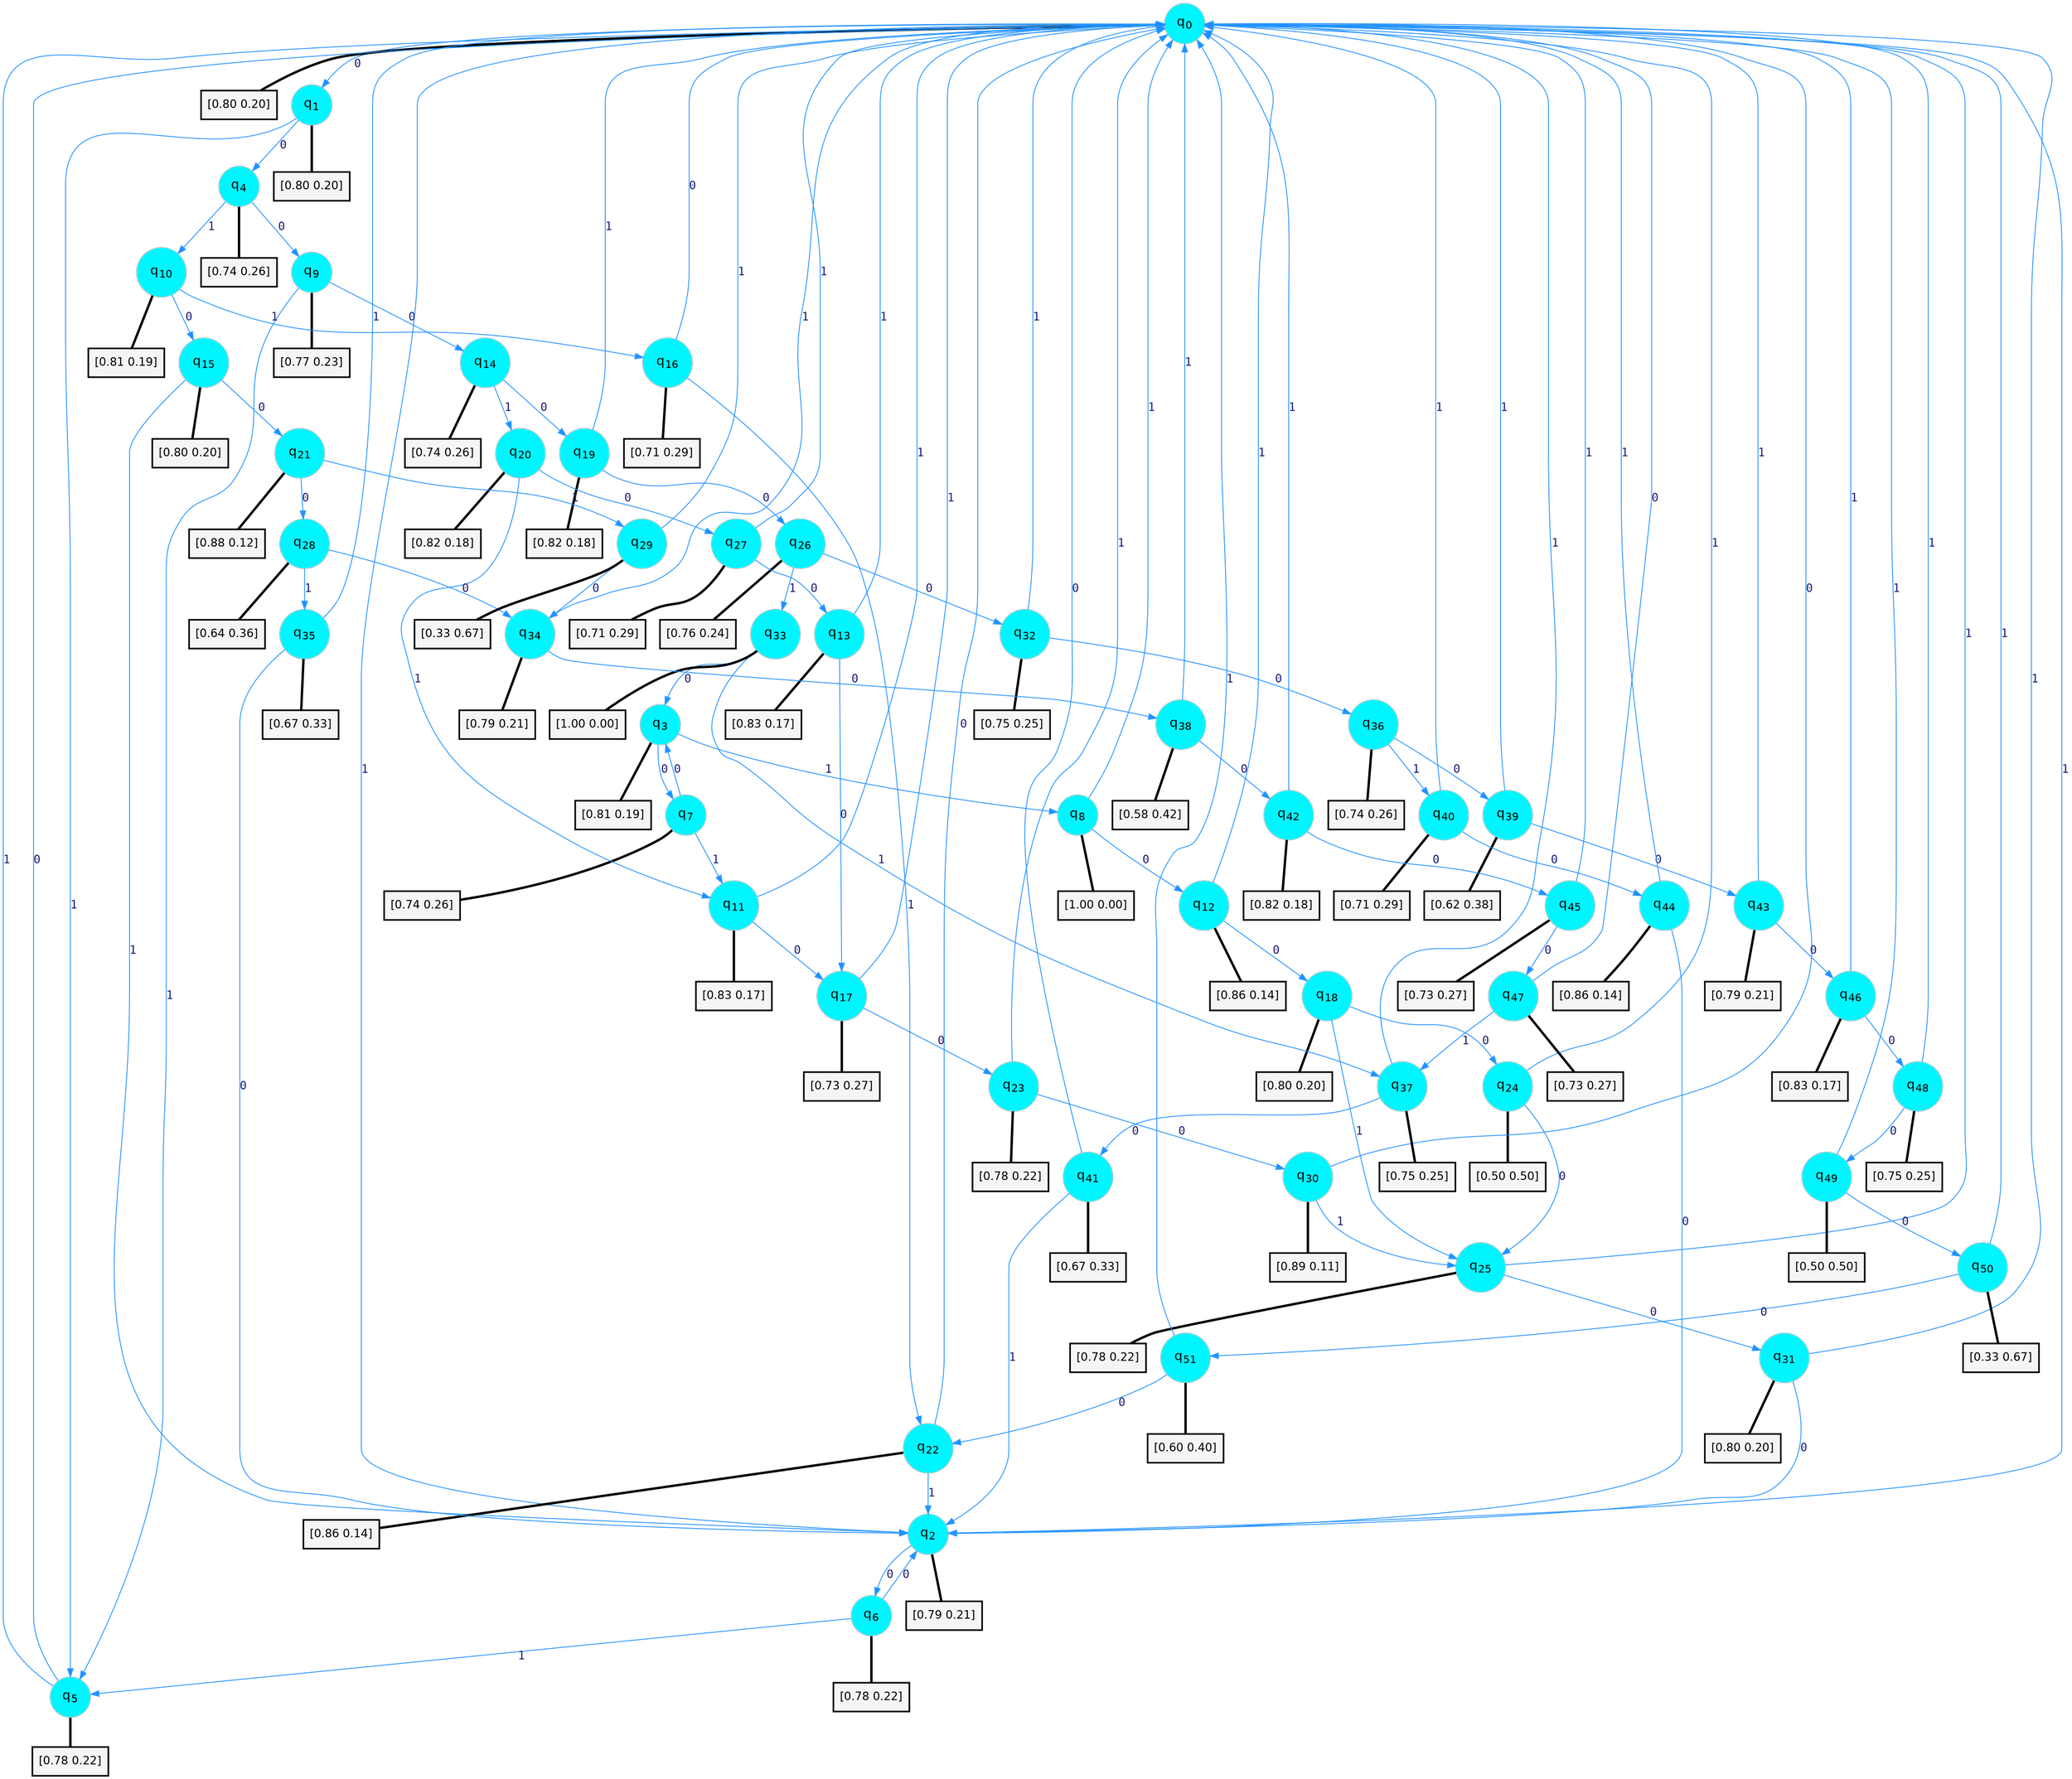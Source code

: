 digraph G {
graph [
bgcolor=transparent, dpi=300, rankdir=TD, size="40,25"];
node [
color=gray, fillcolor=turquoise1, fontcolor=black, fontname=Helvetica, fontsize=16, fontweight=bold, shape=circle, style=filled];
edge [
arrowsize=1, color=dodgerblue1, fontcolor=midnightblue, fontname=courier, fontweight=bold, penwidth=1, style=solid, weight=20];
0[label=<q<SUB>0</SUB>>];
1[label=<q<SUB>1</SUB>>];
2[label=<q<SUB>2</SUB>>];
3[label=<q<SUB>3</SUB>>];
4[label=<q<SUB>4</SUB>>];
5[label=<q<SUB>5</SUB>>];
6[label=<q<SUB>6</SUB>>];
7[label=<q<SUB>7</SUB>>];
8[label=<q<SUB>8</SUB>>];
9[label=<q<SUB>9</SUB>>];
10[label=<q<SUB>10</SUB>>];
11[label=<q<SUB>11</SUB>>];
12[label=<q<SUB>12</SUB>>];
13[label=<q<SUB>13</SUB>>];
14[label=<q<SUB>14</SUB>>];
15[label=<q<SUB>15</SUB>>];
16[label=<q<SUB>16</SUB>>];
17[label=<q<SUB>17</SUB>>];
18[label=<q<SUB>18</SUB>>];
19[label=<q<SUB>19</SUB>>];
20[label=<q<SUB>20</SUB>>];
21[label=<q<SUB>21</SUB>>];
22[label=<q<SUB>22</SUB>>];
23[label=<q<SUB>23</SUB>>];
24[label=<q<SUB>24</SUB>>];
25[label=<q<SUB>25</SUB>>];
26[label=<q<SUB>26</SUB>>];
27[label=<q<SUB>27</SUB>>];
28[label=<q<SUB>28</SUB>>];
29[label=<q<SUB>29</SUB>>];
30[label=<q<SUB>30</SUB>>];
31[label=<q<SUB>31</SUB>>];
32[label=<q<SUB>32</SUB>>];
33[label=<q<SUB>33</SUB>>];
34[label=<q<SUB>34</SUB>>];
35[label=<q<SUB>35</SUB>>];
36[label=<q<SUB>36</SUB>>];
37[label=<q<SUB>37</SUB>>];
38[label=<q<SUB>38</SUB>>];
39[label=<q<SUB>39</SUB>>];
40[label=<q<SUB>40</SUB>>];
41[label=<q<SUB>41</SUB>>];
42[label=<q<SUB>42</SUB>>];
43[label=<q<SUB>43</SUB>>];
44[label=<q<SUB>44</SUB>>];
45[label=<q<SUB>45</SUB>>];
46[label=<q<SUB>46</SUB>>];
47[label=<q<SUB>47</SUB>>];
48[label=<q<SUB>48</SUB>>];
49[label=<q<SUB>49</SUB>>];
50[label=<q<SUB>50</SUB>>];
51[label=<q<SUB>51</SUB>>];
52[label="[0.80 0.20]", shape=box,fontcolor=black, fontname=Helvetica, fontsize=14, penwidth=2, fillcolor=whitesmoke,color=black];
53[label="[0.80 0.20]", shape=box,fontcolor=black, fontname=Helvetica, fontsize=14, penwidth=2, fillcolor=whitesmoke,color=black];
54[label="[0.79 0.21]", shape=box,fontcolor=black, fontname=Helvetica, fontsize=14, penwidth=2, fillcolor=whitesmoke,color=black];
55[label="[0.81 0.19]", shape=box,fontcolor=black, fontname=Helvetica, fontsize=14, penwidth=2, fillcolor=whitesmoke,color=black];
56[label="[0.74 0.26]", shape=box,fontcolor=black, fontname=Helvetica, fontsize=14, penwidth=2, fillcolor=whitesmoke,color=black];
57[label="[0.78 0.22]", shape=box,fontcolor=black, fontname=Helvetica, fontsize=14, penwidth=2, fillcolor=whitesmoke,color=black];
58[label="[0.78 0.22]", shape=box,fontcolor=black, fontname=Helvetica, fontsize=14, penwidth=2, fillcolor=whitesmoke,color=black];
59[label="[0.74 0.26]", shape=box,fontcolor=black, fontname=Helvetica, fontsize=14, penwidth=2, fillcolor=whitesmoke,color=black];
60[label="[1.00 0.00]", shape=box,fontcolor=black, fontname=Helvetica, fontsize=14, penwidth=2, fillcolor=whitesmoke,color=black];
61[label="[0.77 0.23]", shape=box,fontcolor=black, fontname=Helvetica, fontsize=14, penwidth=2, fillcolor=whitesmoke,color=black];
62[label="[0.81 0.19]", shape=box,fontcolor=black, fontname=Helvetica, fontsize=14, penwidth=2, fillcolor=whitesmoke,color=black];
63[label="[0.83 0.17]", shape=box,fontcolor=black, fontname=Helvetica, fontsize=14, penwidth=2, fillcolor=whitesmoke,color=black];
64[label="[0.86 0.14]", shape=box,fontcolor=black, fontname=Helvetica, fontsize=14, penwidth=2, fillcolor=whitesmoke,color=black];
65[label="[0.83 0.17]", shape=box,fontcolor=black, fontname=Helvetica, fontsize=14, penwidth=2, fillcolor=whitesmoke,color=black];
66[label="[0.74 0.26]", shape=box,fontcolor=black, fontname=Helvetica, fontsize=14, penwidth=2, fillcolor=whitesmoke,color=black];
67[label="[0.80 0.20]", shape=box,fontcolor=black, fontname=Helvetica, fontsize=14, penwidth=2, fillcolor=whitesmoke,color=black];
68[label="[0.71 0.29]", shape=box,fontcolor=black, fontname=Helvetica, fontsize=14, penwidth=2, fillcolor=whitesmoke,color=black];
69[label="[0.73 0.27]", shape=box,fontcolor=black, fontname=Helvetica, fontsize=14, penwidth=2, fillcolor=whitesmoke,color=black];
70[label="[0.80 0.20]", shape=box,fontcolor=black, fontname=Helvetica, fontsize=14, penwidth=2, fillcolor=whitesmoke,color=black];
71[label="[0.82 0.18]", shape=box,fontcolor=black, fontname=Helvetica, fontsize=14, penwidth=2, fillcolor=whitesmoke,color=black];
72[label="[0.82 0.18]", shape=box,fontcolor=black, fontname=Helvetica, fontsize=14, penwidth=2, fillcolor=whitesmoke,color=black];
73[label="[0.88 0.12]", shape=box,fontcolor=black, fontname=Helvetica, fontsize=14, penwidth=2, fillcolor=whitesmoke,color=black];
74[label="[0.86 0.14]", shape=box,fontcolor=black, fontname=Helvetica, fontsize=14, penwidth=2, fillcolor=whitesmoke,color=black];
75[label="[0.78 0.22]", shape=box,fontcolor=black, fontname=Helvetica, fontsize=14, penwidth=2, fillcolor=whitesmoke,color=black];
76[label="[0.50 0.50]", shape=box,fontcolor=black, fontname=Helvetica, fontsize=14, penwidth=2, fillcolor=whitesmoke,color=black];
77[label="[0.78 0.22]", shape=box,fontcolor=black, fontname=Helvetica, fontsize=14, penwidth=2, fillcolor=whitesmoke,color=black];
78[label="[0.76 0.24]", shape=box,fontcolor=black, fontname=Helvetica, fontsize=14, penwidth=2, fillcolor=whitesmoke,color=black];
79[label="[0.71 0.29]", shape=box,fontcolor=black, fontname=Helvetica, fontsize=14, penwidth=2, fillcolor=whitesmoke,color=black];
80[label="[0.64 0.36]", shape=box,fontcolor=black, fontname=Helvetica, fontsize=14, penwidth=2, fillcolor=whitesmoke,color=black];
81[label="[0.33 0.67]", shape=box,fontcolor=black, fontname=Helvetica, fontsize=14, penwidth=2, fillcolor=whitesmoke,color=black];
82[label="[0.89 0.11]", shape=box,fontcolor=black, fontname=Helvetica, fontsize=14, penwidth=2, fillcolor=whitesmoke,color=black];
83[label="[0.80 0.20]", shape=box,fontcolor=black, fontname=Helvetica, fontsize=14, penwidth=2, fillcolor=whitesmoke,color=black];
84[label="[0.75 0.25]", shape=box,fontcolor=black, fontname=Helvetica, fontsize=14, penwidth=2, fillcolor=whitesmoke,color=black];
85[label="[1.00 0.00]", shape=box,fontcolor=black, fontname=Helvetica, fontsize=14, penwidth=2, fillcolor=whitesmoke,color=black];
86[label="[0.79 0.21]", shape=box,fontcolor=black, fontname=Helvetica, fontsize=14, penwidth=2, fillcolor=whitesmoke,color=black];
87[label="[0.67 0.33]", shape=box,fontcolor=black, fontname=Helvetica, fontsize=14, penwidth=2, fillcolor=whitesmoke,color=black];
88[label="[0.74 0.26]", shape=box,fontcolor=black, fontname=Helvetica, fontsize=14, penwidth=2, fillcolor=whitesmoke,color=black];
89[label="[0.75 0.25]", shape=box,fontcolor=black, fontname=Helvetica, fontsize=14, penwidth=2, fillcolor=whitesmoke,color=black];
90[label="[0.58 0.42]", shape=box,fontcolor=black, fontname=Helvetica, fontsize=14, penwidth=2, fillcolor=whitesmoke,color=black];
91[label="[0.62 0.38]", shape=box,fontcolor=black, fontname=Helvetica, fontsize=14, penwidth=2, fillcolor=whitesmoke,color=black];
92[label="[0.71 0.29]", shape=box,fontcolor=black, fontname=Helvetica, fontsize=14, penwidth=2, fillcolor=whitesmoke,color=black];
93[label="[0.67 0.33]", shape=box,fontcolor=black, fontname=Helvetica, fontsize=14, penwidth=2, fillcolor=whitesmoke,color=black];
94[label="[0.82 0.18]", shape=box,fontcolor=black, fontname=Helvetica, fontsize=14, penwidth=2, fillcolor=whitesmoke,color=black];
95[label="[0.79 0.21]", shape=box,fontcolor=black, fontname=Helvetica, fontsize=14, penwidth=2, fillcolor=whitesmoke,color=black];
96[label="[0.86 0.14]", shape=box,fontcolor=black, fontname=Helvetica, fontsize=14, penwidth=2, fillcolor=whitesmoke,color=black];
97[label="[0.73 0.27]", shape=box,fontcolor=black, fontname=Helvetica, fontsize=14, penwidth=2, fillcolor=whitesmoke,color=black];
98[label="[0.83 0.17]", shape=box,fontcolor=black, fontname=Helvetica, fontsize=14, penwidth=2, fillcolor=whitesmoke,color=black];
99[label="[0.73 0.27]", shape=box,fontcolor=black, fontname=Helvetica, fontsize=14, penwidth=2, fillcolor=whitesmoke,color=black];
100[label="[0.75 0.25]", shape=box,fontcolor=black, fontname=Helvetica, fontsize=14, penwidth=2, fillcolor=whitesmoke,color=black];
101[label="[0.50 0.50]", shape=box,fontcolor=black, fontname=Helvetica, fontsize=14, penwidth=2, fillcolor=whitesmoke,color=black];
102[label="[0.33 0.67]", shape=box,fontcolor=black, fontname=Helvetica, fontsize=14, penwidth=2, fillcolor=whitesmoke,color=black];
103[label="[0.60 0.40]", shape=box,fontcolor=black, fontname=Helvetica, fontsize=14, penwidth=2, fillcolor=whitesmoke,color=black];
0->1 [label=0];
0->2 [label=1];
0->52 [arrowhead=none, penwidth=3,color=black];
1->4 [label=0];
1->5 [label=1];
1->53 [arrowhead=none, penwidth=3,color=black];
2->6 [label=0];
2->0 [label=1];
2->54 [arrowhead=none, penwidth=3,color=black];
3->7 [label=0];
3->8 [label=1];
3->55 [arrowhead=none, penwidth=3,color=black];
4->9 [label=0];
4->10 [label=1];
4->56 [arrowhead=none, penwidth=3,color=black];
5->0 [label=0];
5->0 [label=1];
5->57 [arrowhead=none, penwidth=3,color=black];
6->2 [label=0];
6->5 [label=1];
6->58 [arrowhead=none, penwidth=3,color=black];
7->3 [label=0];
7->11 [label=1];
7->59 [arrowhead=none, penwidth=3,color=black];
8->12 [label=0];
8->0 [label=1];
8->60 [arrowhead=none, penwidth=3,color=black];
9->14 [label=0];
9->5 [label=1];
9->61 [arrowhead=none, penwidth=3,color=black];
10->15 [label=0];
10->16 [label=1];
10->62 [arrowhead=none, penwidth=3,color=black];
11->17 [label=0];
11->0 [label=1];
11->63 [arrowhead=none, penwidth=3,color=black];
12->18 [label=0];
12->0 [label=1];
12->64 [arrowhead=none, penwidth=3,color=black];
13->17 [label=0];
13->0 [label=1];
13->65 [arrowhead=none, penwidth=3,color=black];
14->19 [label=0];
14->20 [label=1];
14->66 [arrowhead=none, penwidth=3,color=black];
15->21 [label=0];
15->2 [label=1];
15->67 [arrowhead=none, penwidth=3,color=black];
16->0 [label=0];
16->22 [label=1];
16->68 [arrowhead=none, penwidth=3,color=black];
17->23 [label=0];
17->0 [label=1];
17->69 [arrowhead=none, penwidth=3,color=black];
18->24 [label=0];
18->25 [label=1];
18->70 [arrowhead=none, penwidth=3,color=black];
19->26 [label=0];
19->0 [label=1];
19->71 [arrowhead=none, penwidth=3,color=black];
20->27 [label=0];
20->11 [label=1];
20->72 [arrowhead=none, penwidth=3,color=black];
21->28 [label=0];
21->29 [label=1];
21->73 [arrowhead=none, penwidth=3,color=black];
22->0 [label=0];
22->2 [label=1];
22->74 [arrowhead=none, penwidth=3,color=black];
23->30 [label=0];
23->0 [label=1];
23->75 [arrowhead=none, penwidth=3,color=black];
24->25 [label=0];
24->0 [label=1];
24->76 [arrowhead=none, penwidth=3,color=black];
25->31 [label=0];
25->0 [label=1];
25->77 [arrowhead=none, penwidth=3,color=black];
26->32 [label=0];
26->33 [label=1];
26->78 [arrowhead=none, penwidth=3,color=black];
27->13 [label=0];
27->0 [label=1];
27->79 [arrowhead=none, penwidth=3,color=black];
28->34 [label=0];
28->35 [label=1];
28->80 [arrowhead=none, penwidth=3,color=black];
29->34 [label=0];
29->0 [label=1];
29->81 [arrowhead=none, penwidth=3,color=black];
30->0 [label=0];
30->25 [label=1];
30->82 [arrowhead=none, penwidth=3,color=black];
31->2 [label=0];
31->0 [label=1];
31->83 [arrowhead=none, penwidth=3,color=black];
32->36 [label=0];
32->0 [label=1];
32->84 [arrowhead=none, penwidth=3,color=black];
33->3 [label=0];
33->37 [label=1];
33->85 [arrowhead=none, penwidth=3,color=black];
34->38 [label=0];
34->0 [label=1];
34->86 [arrowhead=none, penwidth=3,color=black];
35->2 [label=0];
35->0 [label=1];
35->87 [arrowhead=none, penwidth=3,color=black];
36->39 [label=0];
36->40 [label=1];
36->88 [arrowhead=none, penwidth=3,color=black];
37->41 [label=0];
37->0 [label=1];
37->89 [arrowhead=none, penwidth=3,color=black];
38->42 [label=0];
38->0 [label=1];
38->90 [arrowhead=none, penwidth=3,color=black];
39->43 [label=0];
39->0 [label=1];
39->91 [arrowhead=none, penwidth=3,color=black];
40->44 [label=0];
40->0 [label=1];
40->92 [arrowhead=none, penwidth=3,color=black];
41->0 [label=0];
41->2 [label=1];
41->93 [arrowhead=none, penwidth=3,color=black];
42->45 [label=0];
42->0 [label=1];
42->94 [arrowhead=none, penwidth=3,color=black];
43->46 [label=0];
43->0 [label=1];
43->95 [arrowhead=none, penwidth=3,color=black];
44->2 [label=0];
44->0 [label=1];
44->96 [arrowhead=none, penwidth=3,color=black];
45->47 [label=0];
45->0 [label=1];
45->97 [arrowhead=none, penwidth=3,color=black];
46->48 [label=0];
46->0 [label=1];
46->98 [arrowhead=none, penwidth=3,color=black];
47->0 [label=0];
47->37 [label=1];
47->99 [arrowhead=none, penwidth=3,color=black];
48->49 [label=0];
48->0 [label=1];
48->100 [arrowhead=none, penwidth=3,color=black];
49->50 [label=0];
49->0 [label=1];
49->101 [arrowhead=none, penwidth=3,color=black];
50->51 [label=0];
50->0 [label=1];
50->102 [arrowhead=none, penwidth=3,color=black];
51->22 [label=0];
51->0 [label=1];
51->103 [arrowhead=none, penwidth=3,color=black];
}
